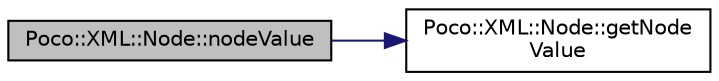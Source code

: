 digraph "Poco::XML::Node::nodeValue"
{
 // LATEX_PDF_SIZE
  edge [fontname="Helvetica",fontsize="10",labelfontname="Helvetica",labelfontsize="10"];
  node [fontname="Helvetica",fontsize="10",shape=record];
  rankdir="LR";
  Node1 [label="Poco::XML::Node::nodeValue",height=0.2,width=0.4,color="black", fillcolor="grey75", style="filled", fontcolor="black",tooltip="Returns the name of this node, depending on its type."];
  Node1 -> Node2 [color="midnightblue",fontsize="10",style="solid",fontname="Helvetica"];
  Node2 [label="Poco::XML::Node::getNode\lValue",height=0.2,width=0.4,color="black", fillcolor="white", style="filled",URL="$classPoco_1_1XML_1_1Node.html#a150740c9a922d383e173c1a64f3a2a05",tooltip="Returns the value of this node, depending on its type."];
}
